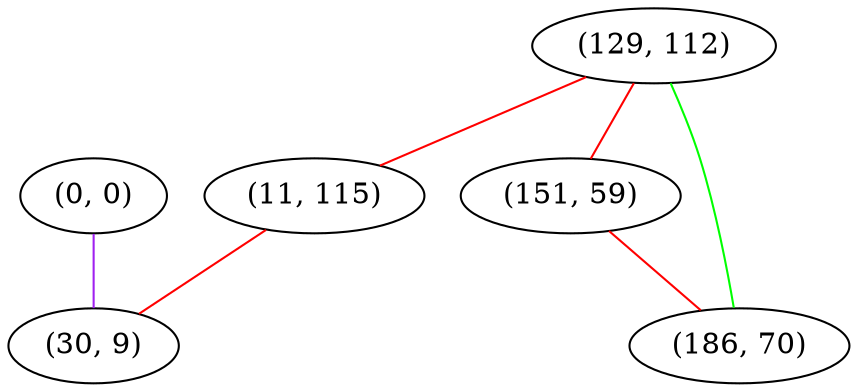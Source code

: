 graph "" {
"(0, 0)";
"(129, 112)";
"(11, 115)";
"(151, 59)";
"(186, 70)";
"(30, 9)";
"(0, 0)" -- "(30, 9)"  [color=purple, key=0, weight=4];
"(129, 112)" -- "(151, 59)"  [color=red, key=0, weight=1];
"(129, 112)" -- "(186, 70)"  [color=green, key=0, weight=2];
"(129, 112)" -- "(11, 115)"  [color=red, key=0, weight=1];
"(11, 115)" -- "(30, 9)"  [color=red, key=0, weight=1];
"(151, 59)" -- "(186, 70)"  [color=red, key=0, weight=1];
}
